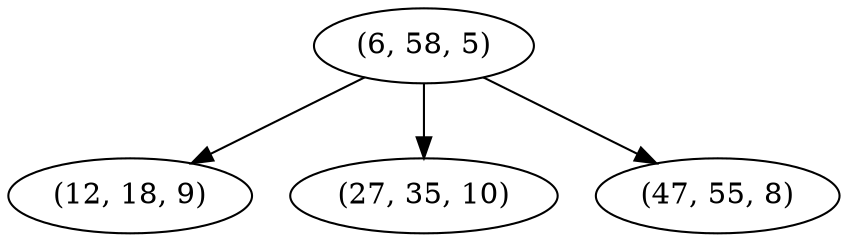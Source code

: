digraph tree {
    "(6, 58, 5)";
    "(12, 18, 9)";
    "(27, 35, 10)";
    "(47, 55, 8)";
    "(6, 58, 5)" -> "(12, 18, 9)";
    "(6, 58, 5)" -> "(27, 35, 10)";
    "(6, 58, 5)" -> "(47, 55, 8)";
}
